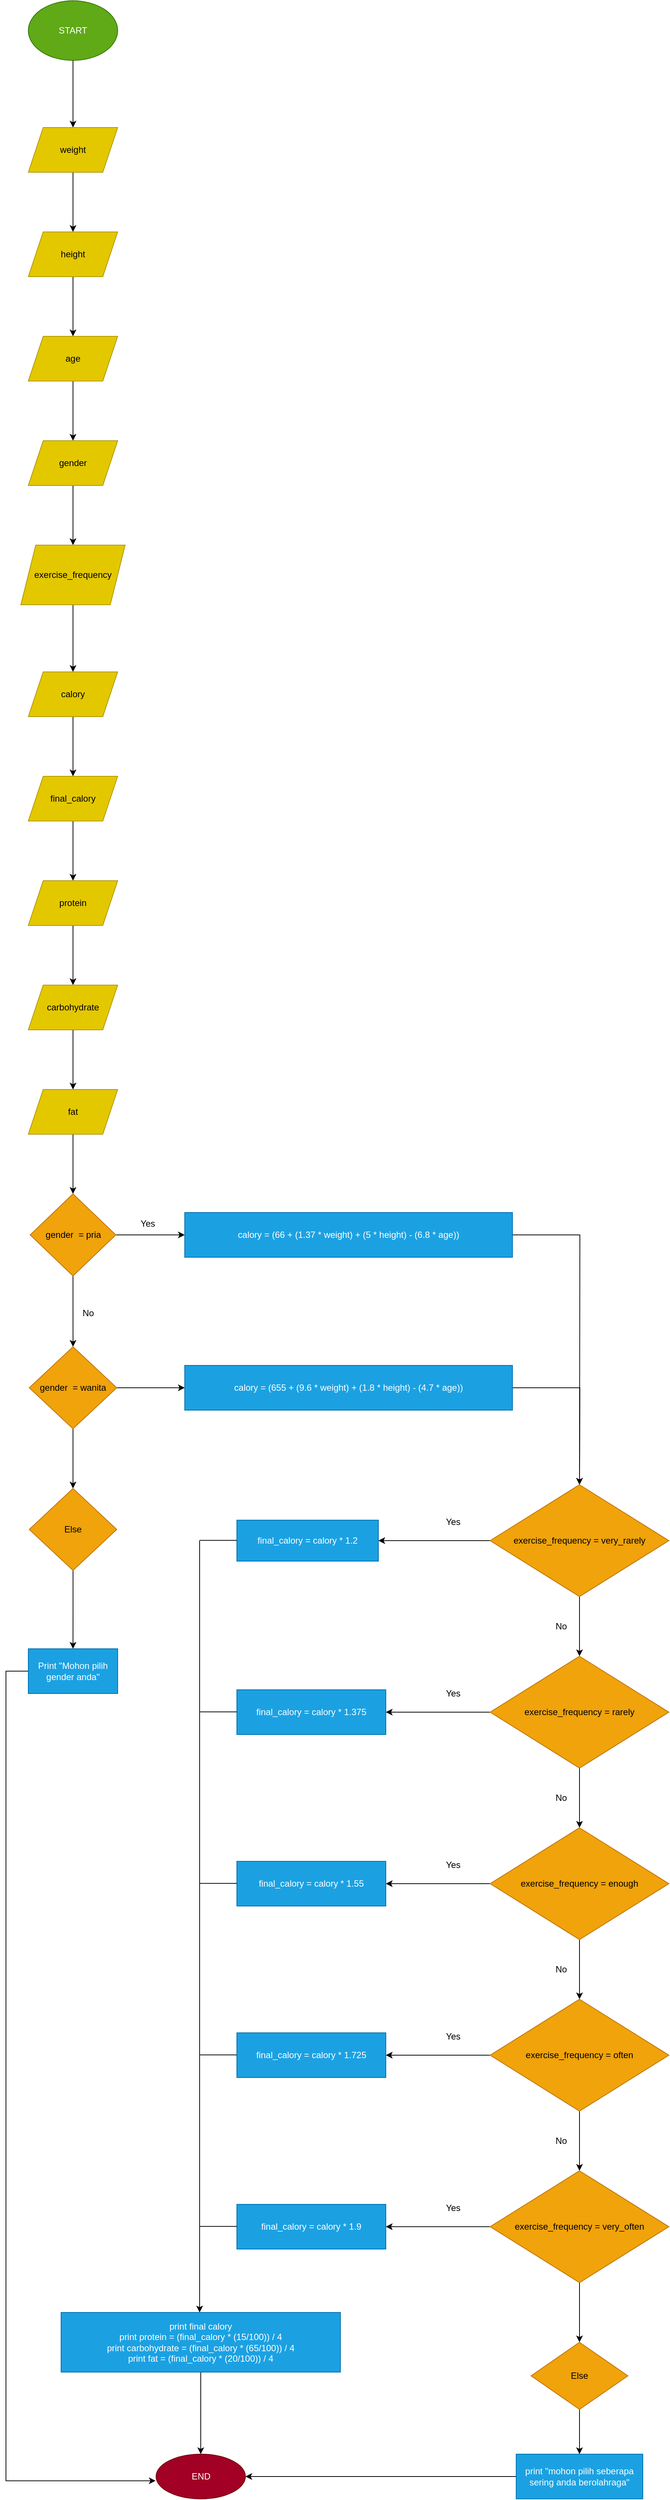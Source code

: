 <mxfile>
    <diagram id="C5RBs43oDa-KdzZeNtuy" name="Page-1">
        <mxGraphModel dx="534" dy="630" grid="1" gridSize="10" guides="1" tooltips="1" connect="1" arrows="1" fold="1" page="1" pageScale="1" pageWidth="827" pageHeight="1169" math="0" shadow="0">
            <root>
                <mxCell id="WIyWlLk6GJQsqaUBKTNV-0"/>
                <mxCell id="WIyWlLk6GJQsqaUBKTNV-1" parent="WIyWlLk6GJQsqaUBKTNV-0"/>
                <mxCell id="_Sr880Kr4UFfRhCkgnSI-17" value="" style="edgeStyle=orthogonalEdgeStyle;rounded=0;orthogonalLoop=1;jettySize=auto;html=1;" parent="WIyWlLk6GJQsqaUBKTNV-1" source="_Sr880Kr4UFfRhCkgnSI-15" target="_Sr880Kr4UFfRhCkgnSI-16" edge="1">
                    <mxGeometry relative="1" as="geometry"/>
                </mxCell>
                <mxCell id="_Sr880Kr4UFfRhCkgnSI-15" value="START" style="ellipse;whiteSpace=wrap;html=1;fillColor=#60a917;fontColor=#ffffff;strokeColor=#2D7600;" parent="WIyWlLk6GJQsqaUBKTNV-1" vertex="1">
                    <mxGeometry x="370" y="20" width="120" height="80" as="geometry"/>
                </mxCell>
                <mxCell id="_Sr880Kr4UFfRhCkgnSI-19" value="" style="edgeStyle=orthogonalEdgeStyle;rounded=0;orthogonalLoop=1;jettySize=auto;html=1;" parent="WIyWlLk6GJQsqaUBKTNV-1" source="_Sr880Kr4UFfRhCkgnSI-16" target="_Sr880Kr4UFfRhCkgnSI-18" edge="1">
                    <mxGeometry relative="1" as="geometry"/>
                </mxCell>
                <mxCell id="_Sr880Kr4UFfRhCkgnSI-16" value="weight" style="shape=parallelogram;perimeter=parallelogramPerimeter;whiteSpace=wrap;html=1;fixedSize=1;fillColor=#e3c800;fontColor=#000000;strokeColor=#B09500;" parent="WIyWlLk6GJQsqaUBKTNV-1" vertex="1">
                    <mxGeometry x="370" y="190" width="120" height="60" as="geometry"/>
                </mxCell>
                <mxCell id="_Sr880Kr4UFfRhCkgnSI-21" value="" style="edgeStyle=orthogonalEdgeStyle;rounded=0;orthogonalLoop=1;jettySize=auto;html=1;" parent="WIyWlLk6GJQsqaUBKTNV-1" source="_Sr880Kr4UFfRhCkgnSI-18" target="_Sr880Kr4UFfRhCkgnSI-20" edge="1">
                    <mxGeometry relative="1" as="geometry"/>
                </mxCell>
                <mxCell id="_Sr880Kr4UFfRhCkgnSI-18" value="height" style="shape=parallelogram;perimeter=parallelogramPerimeter;whiteSpace=wrap;html=1;fixedSize=1;fillColor=#e3c800;fontColor=#000000;strokeColor=#B09500;" parent="WIyWlLk6GJQsqaUBKTNV-1" vertex="1">
                    <mxGeometry x="370" y="330" width="120" height="60" as="geometry"/>
                </mxCell>
                <mxCell id="_Sr880Kr4UFfRhCkgnSI-23" value="" style="edgeStyle=orthogonalEdgeStyle;rounded=0;orthogonalLoop=1;jettySize=auto;html=1;" parent="WIyWlLk6GJQsqaUBKTNV-1" source="_Sr880Kr4UFfRhCkgnSI-20" target="_Sr880Kr4UFfRhCkgnSI-22" edge="1">
                    <mxGeometry relative="1" as="geometry"/>
                </mxCell>
                <mxCell id="_Sr880Kr4UFfRhCkgnSI-20" value="age" style="shape=parallelogram;perimeter=parallelogramPerimeter;whiteSpace=wrap;html=1;fixedSize=1;fillColor=#e3c800;fontColor=#000000;strokeColor=#B09500;" parent="WIyWlLk6GJQsqaUBKTNV-1" vertex="1">
                    <mxGeometry x="370" y="470" width="120" height="60" as="geometry"/>
                </mxCell>
                <mxCell id="_Sr880Kr4UFfRhCkgnSI-25" value="" style="edgeStyle=orthogonalEdgeStyle;rounded=0;orthogonalLoop=1;jettySize=auto;html=1;" parent="WIyWlLk6GJQsqaUBKTNV-1" source="_Sr880Kr4UFfRhCkgnSI-22" target="_Sr880Kr4UFfRhCkgnSI-24" edge="1">
                    <mxGeometry relative="1" as="geometry"/>
                </mxCell>
                <mxCell id="_Sr880Kr4UFfRhCkgnSI-22" value="gender" style="shape=parallelogram;perimeter=parallelogramPerimeter;whiteSpace=wrap;html=1;fixedSize=1;fillColor=#e3c800;fontColor=#000000;strokeColor=#B09500;" parent="WIyWlLk6GJQsqaUBKTNV-1" vertex="1">
                    <mxGeometry x="370" y="610" width="120" height="60" as="geometry"/>
                </mxCell>
                <mxCell id="_Sr880Kr4UFfRhCkgnSI-27" value="" style="edgeStyle=orthogonalEdgeStyle;rounded=0;orthogonalLoop=1;jettySize=auto;html=1;" parent="WIyWlLk6GJQsqaUBKTNV-1" source="_Sr880Kr4UFfRhCkgnSI-24" target="_Sr880Kr4UFfRhCkgnSI-26" edge="1">
                    <mxGeometry relative="1" as="geometry"/>
                </mxCell>
                <mxCell id="_Sr880Kr4UFfRhCkgnSI-24" value="&lt;span style=&quot;&quot;&gt;exercise_frequency&lt;/span&gt;" style="shape=parallelogram;perimeter=parallelogramPerimeter;whiteSpace=wrap;html=1;fixedSize=1;fillColor=#e3c800;fontColor=#000000;strokeColor=#B09500;" parent="WIyWlLk6GJQsqaUBKTNV-1" vertex="1">
                    <mxGeometry x="360" y="750" width="140" height="80" as="geometry"/>
                </mxCell>
                <mxCell id="_Sr880Kr4UFfRhCkgnSI-29" value="" style="edgeStyle=orthogonalEdgeStyle;rounded=0;orthogonalLoop=1;jettySize=auto;html=1;" parent="WIyWlLk6GJQsqaUBKTNV-1" source="_Sr880Kr4UFfRhCkgnSI-26" target="_Sr880Kr4UFfRhCkgnSI-28" edge="1">
                    <mxGeometry relative="1" as="geometry"/>
                </mxCell>
                <mxCell id="_Sr880Kr4UFfRhCkgnSI-26" value="calory" style="shape=parallelogram;perimeter=parallelogramPerimeter;whiteSpace=wrap;html=1;fixedSize=1;fillColor=#e3c800;fontColor=#000000;strokeColor=#B09500;" parent="WIyWlLk6GJQsqaUBKTNV-1" vertex="1">
                    <mxGeometry x="370" y="920" width="120" height="60" as="geometry"/>
                </mxCell>
                <mxCell id="_Sr880Kr4UFfRhCkgnSI-31" value="" style="edgeStyle=orthogonalEdgeStyle;rounded=0;orthogonalLoop=1;jettySize=auto;html=1;" parent="WIyWlLk6GJQsqaUBKTNV-1" source="_Sr880Kr4UFfRhCkgnSI-28" target="_Sr880Kr4UFfRhCkgnSI-30" edge="1">
                    <mxGeometry relative="1" as="geometry"/>
                </mxCell>
                <mxCell id="_Sr880Kr4UFfRhCkgnSI-28" value="final_calory" style="shape=parallelogram;perimeter=parallelogramPerimeter;whiteSpace=wrap;html=1;fixedSize=1;fillColor=#e3c800;fontColor=#000000;strokeColor=#B09500;" parent="WIyWlLk6GJQsqaUBKTNV-1" vertex="1">
                    <mxGeometry x="370" y="1060" width="120" height="60" as="geometry"/>
                </mxCell>
                <mxCell id="_Sr880Kr4UFfRhCkgnSI-33" value="" style="edgeStyle=orthogonalEdgeStyle;rounded=0;orthogonalLoop=1;jettySize=auto;html=1;" parent="WIyWlLk6GJQsqaUBKTNV-1" source="_Sr880Kr4UFfRhCkgnSI-30" target="_Sr880Kr4UFfRhCkgnSI-32" edge="1">
                    <mxGeometry relative="1" as="geometry"/>
                </mxCell>
                <mxCell id="_Sr880Kr4UFfRhCkgnSI-30" value="protein" style="shape=parallelogram;perimeter=parallelogramPerimeter;whiteSpace=wrap;html=1;fixedSize=1;fillColor=#e3c800;fontColor=#000000;strokeColor=#B09500;" parent="WIyWlLk6GJQsqaUBKTNV-1" vertex="1">
                    <mxGeometry x="370" y="1200" width="120" height="60" as="geometry"/>
                </mxCell>
                <mxCell id="_Sr880Kr4UFfRhCkgnSI-35" value="" style="edgeStyle=orthogonalEdgeStyle;rounded=0;orthogonalLoop=1;jettySize=auto;html=1;" parent="WIyWlLk6GJQsqaUBKTNV-1" source="_Sr880Kr4UFfRhCkgnSI-32" target="_Sr880Kr4UFfRhCkgnSI-34" edge="1">
                    <mxGeometry relative="1" as="geometry"/>
                </mxCell>
                <mxCell id="_Sr880Kr4UFfRhCkgnSI-32" value="carbohydrate" style="shape=parallelogram;perimeter=parallelogramPerimeter;whiteSpace=wrap;html=1;fixedSize=1;fillColor=#e3c800;fontColor=#000000;strokeColor=#B09500;" parent="WIyWlLk6GJQsqaUBKTNV-1" vertex="1">
                    <mxGeometry x="370" y="1340" width="120" height="60" as="geometry"/>
                </mxCell>
                <mxCell id="_Sr880Kr4UFfRhCkgnSI-37" value="" style="edgeStyle=orthogonalEdgeStyle;rounded=0;orthogonalLoop=1;jettySize=auto;html=1;" parent="WIyWlLk6GJQsqaUBKTNV-1" source="_Sr880Kr4UFfRhCkgnSI-34" edge="1">
                    <mxGeometry relative="1" as="geometry">
                        <mxPoint x="430" y="1620" as="targetPoint"/>
                    </mxGeometry>
                </mxCell>
                <mxCell id="_Sr880Kr4UFfRhCkgnSI-34" value="fat" style="shape=parallelogram;perimeter=parallelogramPerimeter;whiteSpace=wrap;html=1;fixedSize=1;fillColor=#e3c800;fontColor=#000000;strokeColor=#B09500;" parent="WIyWlLk6GJQsqaUBKTNV-1" vertex="1">
                    <mxGeometry x="370" y="1480" width="120" height="60" as="geometry"/>
                </mxCell>
                <mxCell id="_Sr880Kr4UFfRhCkgnSI-40" value="" style="edgeStyle=orthogonalEdgeStyle;rounded=0;orthogonalLoop=1;jettySize=auto;html=1;" parent="WIyWlLk6GJQsqaUBKTNV-1" source="_Sr880Kr4UFfRhCkgnSI-38" target="_Sr880Kr4UFfRhCkgnSI-39" edge="1">
                    <mxGeometry relative="1" as="geometry"/>
                </mxCell>
                <mxCell id="_Sr880Kr4UFfRhCkgnSI-49" value="" style="edgeStyle=orthogonalEdgeStyle;rounded=0;orthogonalLoop=1;jettySize=auto;html=1;" parent="WIyWlLk6GJQsqaUBKTNV-1" source="_Sr880Kr4UFfRhCkgnSI-38" target="_Sr880Kr4UFfRhCkgnSI-48" edge="1">
                    <mxGeometry relative="1" as="geometry"/>
                </mxCell>
                <mxCell id="_Sr880Kr4UFfRhCkgnSI-38" value="gender&amp;nbsp; = pria" style="rhombus;whiteSpace=wrap;html=1;fillColor=#f0a30a;fontColor=#000000;strokeColor=#BD7000;" parent="WIyWlLk6GJQsqaUBKTNV-1" vertex="1">
                    <mxGeometry x="372.5" y="1620" width="115" height="110" as="geometry"/>
                </mxCell>
                <mxCell id="_Sr880Kr4UFfRhCkgnSI-51" style="edgeStyle=orthogonalEdgeStyle;rounded=0;orthogonalLoop=1;jettySize=auto;html=1;exitX=1;exitY=0.5;exitDx=0;exitDy=0;" parent="WIyWlLk6GJQsqaUBKTNV-1" source="_Sr880Kr4UFfRhCkgnSI-39" edge="1">
                    <mxGeometry relative="1" as="geometry">
                        <mxPoint x="1110" y="2010" as="targetPoint"/>
                    </mxGeometry>
                </mxCell>
                <mxCell id="_Sr880Kr4UFfRhCkgnSI-39" value="calory = (66 + (1.37 * weight) + (5 * height) - (6.8 * age))" style="whiteSpace=wrap;html=1;fillColor=#1ba1e2;strokeColor=#006EAF;fontColor=#ffffff;" parent="WIyWlLk6GJQsqaUBKTNV-1" vertex="1">
                    <mxGeometry x="580" y="1645" width="440" height="60" as="geometry"/>
                </mxCell>
                <mxCell id="_Sr880Kr4UFfRhCkgnSI-55" value="" style="edgeStyle=orthogonalEdgeStyle;rounded=0;orthogonalLoop=1;jettySize=auto;html=1;" parent="WIyWlLk6GJQsqaUBKTNV-1" source="_Sr880Kr4UFfRhCkgnSI-42" edge="1">
                    <mxGeometry relative="1" as="geometry">
                        <mxPoint x="1110" y="2010" as="targetPoint"/>
                    </mxGeometry>
                </mxCell>
                <mxCell id="_Sr880Kr4UFfRhCkgnSI-42" value="calory = (655 + (9.6 * weight) + (1.8 * height) - (4.7 * age))" style="whiteSpace=wrap;html=1;fillColor=#1ba1e2;fontColor=#ffffff;strokeColor=#006EAF;" parent="WIyWlLk6GJQsqaUBKTNV-1" vertex="1">
                    <mxGeometry x="580" y="1850" width="440" height="60" as="geometry"/>
                </mxCell>
                <mxCell id="_Sr880Kr4UFfRhCkgnSI-50" style="edgeStyle=orthogonalEdgeStyle;rounded=0;orthogonalLoop=1;jettySize=auto;html=1;exitX=1;exitY=0.5;exitDx=0;exitDy=0;entryX=0;entryY=0.5;entryDx=0;entryDy=0;" parent="WIyWlLk6GJQsqaUBKTNV-1" source="_Sr880Kr4UFfRhCkgnSI-48" target="_Sr880Kr4UFfRhCkgnSI-42" edge="1">
                    <mxGeometry relative="1" as="geometry"/>
                </mxCell>
                <mxCell id="_Sr880Kr4UFfRhCkgnSI-117" value="" style="edgeStyle=orthogonalEdgeStyle;rounded=0;orthogonalLoop=1;jettySize=auto;html=1;" parent="WIyWlLk6GJQsqaUBKTNV-1" source="_Sr880Kr4UFfRhCkgnSI-48" target="_Sr880Kr4UFfRhCkgnSI-116" edge="1">
                    <mxGeometry relative="1" as="geometry"/>
                </mxCell>
                <mxCell id="_Sr880Kr4UFfRhCkgnSI-48" value="gender&amp;nbsp; = wanita" style="rhombus;whiteSpace=wrap;html=1;fillColor=#f0a30a;fontColor=#000000;strokeColor=#BD7000;" parent="WIyWlLk6GJQsqaUBKTNV-1" vertex="1">
                    <mxGeometry x="371.25" y="1825" width="117.5" height="110" as="geometry"/>
                </mxCell>
                <mxCell id="_Sr880Kr4UFfRhCkgnSI-59" value="" style="edgeStyle=orthogonalEdgeStyle;rounded=0;orthogonalLoop=1;jettySize=auto;html=1;" parent="WIyWlLk6GJQsqaUBKTNV-1" source="_Sr880Kr4UFfRhCkgnSI-57" target="_Sr880Kr4UFfRhCkgnSI-58" edge="1">
                    <mxGeometry relative="1" as="geometry"/>
                </mxCell>
                <mxCell id="_Sr880Kr4UFfRhCkgnSI-67" value="" style="edgeStyle=orthogonalEdgeStyle;rounded=0;orthogonalLoop=1;jettySize=auto;html=1;" parent="WIyWlLk6GJQsqaUBKTNV-1" source="_Sr880Kr4UFfRhCkgnSI-57" target="_Sr880Kr4UFfRhCkgnSI-66" edge="1">
                    <mxGeometry relative="1" as="geometry"/>
                </mxCell>
                <mxCell id="_Sr880Kr4UFfRhCkgnSI-57" value="&lt;span&gt;exercise_frequency = very_rarely&lt;/span&gt;" style="rhombus;whiteSpace=wrap;html=1;fillColor=#f0a30a;fontColor=#000000;strokeColor=#BD7000;" parent="WIyWlLk6GJQsqaUBKTNV-1" vertex="1">
                    <mxGeometry x="990" y="2010" width="240" height="150" as="geometry"/>
                </mxCell>
                <mxCell id="_Sr880Kr4UFfRhCkgnSI-61" value="" style="edgeStyle=orthogonalEdgeStyle;rounded=0;orthogonalLoop=1;jettySize=auto;html=1;" parent="WIyWlLk6GJQsqaUBKTNV-1" source="_Sr880Kr4UFfRhCkgnSI-58" target="_Sr880Kr4UFfRhCkgnSI-60" edge="1">
                    <mxGeometry relative="1" as="geometry"/>
                </mxCell>
                <mxCell id="_Sr880Kr4UFfRhCkgnSI-73" value="" style="edgeStyle=orthogonalEdgeStyle;rounded=0;orthogonalLoop=1;jettySize=auto;html=1;" parent="WIyWlLk6GJQsqaUBKTNV-1" source="_Sr880Kr4UFfRhCkgnSI-58" target="_Sr880Kr4UFfRhCkgnSI-72" edge="1">
                    <mxGeometry relative="1" as="geometry"/>
                </mxCell>
                <mxCell id="_Sr880Kr4UFfRhCkgnSI-58" value="&lt;span style=&quot;&quot;&gt;exercise_frequency = rarely&lt;/span&gt;" style="rhombus;whiteSpace=wrap;html=1;fillColor=#f0a30a;fontColor=#000000;strokeColor=#BD7000;" parent="WIyWlLk6GJQsqaUBKTNV-1" vertex="1">
                    <mxGeometry x="990" y="2240" width="240" height="150" as="geometry"/>
                </mxCell>
                <mxCell id="_Sr880Kr4UFfRhCkgnSI-63" value="" style="edgeStyle=orthogonalEdgeStyle;rounded=0;orthogonalLoop=1;jettySize=auto;html=1;" parent="WIyWlLk6GJQsqaUBKTNV-1" source="_Sr880Kr4UFfRhCkgnSI-60" target="_Sr880Kr4UFfRhCkgnSI-62" edge="1">
                    <mxGeometry relative="1" as="geometry"/>
                </mxCell>
                <mxCell id="_Sr880Kr4UFfRhCkgnSI-75" value="" style="edgeStyle=orthogonalEdgeStyle;rounded=0;orthogonalLoop=1;jettySize=auto;html=1;" parent="WIyWlLk6GJQsqaUBKTNV-1" source="_Sr880Kr4UFfRhCkgnSI-60" target="_Sr880Kr4UFfRhCkgnSI-74" edge="1">
                    <mxGeometry relative="1" as="geometry"/>
                </mxCell>
                <mxCell id="_Sr880Kr4UFfRhCkgnSI-60" value="&lt;span style=&quot;&quot;&gt;exercise_frequency = enough&lt;/span&gt;" style="rhombus;whiteSpace=wrap;html=1;fillColor=#f0a30a;fontColor=#000000;strokeColor=#BD7000;" parent="WIyWlLk6GJQsqaUBKTNV-1" vertex="1">
                    <mxGeometry x="990" y="2470" width="240" height="150" as="geometry"/>
                </mxCell>
                <mxCell id="_Sr880Kr4UFfRhCkgnSI-65" value="" style="edgeStyle=orthogonalEdgeStyle;rounded=0;orthogonalLoop=1;jettySize=auto;html=1;" parent="WIyWlLk6GJQsqaUBKTNV-1" source="_Sr880Kr4UFfRhCkgnSI-62" target="_Sr880Kr4UFfRhCkgnSI-64" edge="1">
                    <mxGeometry relative="1" as="geometry"/>
                </mxCell>
                <mxCell id="_Sr880Kr4UFfRhCkgnSI-77" value="" style="edgeStyle=orthogonalEdgeStyle;rounded=0;orthogonalLoop=1;jettySize=auto;html=1;" parent="WIyWlLk6GJQsqaUBKTNV-1" source="_Sr880Kr4UFfRhCkgnSI-62" target="_Sr880Kr4UFfRhCkgnSI-76" edge="1">
                    <mxGeometry relative="1" as="geometry"/>
                </mxCell>
                <mxCell id="_Sr880Kr4UFfRhCkgnSI-62" value="&lt;span style=&quot;&quot;&gt;exercise_frequency = often&lt;/span&gt;" style="rhombus;whiteSpace=wrap;html=1;fillColor=#f0a30a;fontColor=#000000;strokeColor=#BD7000;" parent="WIyWlLk6GJQsqaUBKTNV-1" vertex="1">
                    <mxGeometry x="990" y="2700" width="240" height="150" as="geometry"/>
                </mxCell>
                <mxCell id="_Sr880Kr4UFfRhCkgnSI-79" value="" style="edgeStyle=orthogonalEdgeStyle;rounded=0;orthogonalLoop=1;jettySize=auto;html=1;" parent="WIyWlLk6GJQsqaUBKTNV-1" source="_Sr880Kr4UFfRhCkgnSI-64" target="_Sr880Kr4UFfRhCkgnSI-78" edge="1">
                    <mxGeometry relative="1" as="geometry"/>
                </mxCell>
                <mxCell id="_Sr880Kr4UFfRhCkgnSI-108" value="" style="edgeStyle=orthogonalEdgeStyle;rounded=0;orthogonalLoop=1;jettySize=auto;html=1;" parent="WIyWlLk6GJQsqaUBKTNV-1" source="_Sr880Kr4UFfRhCkgnSI-64" target="_Sr880Kr4UFfRhCkgnSI-107" edge="1">
                    <mxGeometry relative="1" as="geometry"/>
                </mxCell>
                <mxCell id="_Sr880Kr4UFfRhCkgnSI-64" value="&lt;span&gt;exercise_frequency = very_often&lt;/span&gt;" style="rhombus;whiteSpace=wrap;html=1;fillColor=#f0a30a;fontColor=#000000;strokeColor=#BD7000;" parent="WIyWlLk6GJQsqaUBKTNV-1" vertex="1">
                    <mxGeometry x="990" y="2930" width="240" height="150" as="geometry"/>
                </mxCell>
                <mxCell id="_Sr880Kr4UFfRhCkgnSI-66" value="final_calory = calory * 1.2" style="whiteSpace=wrap;html=1;fillColor=#1ba1e2;fontColor=#ffffff;strokeColor=#006EAF;" parent="WIyWlLk6GJQsqaUBKTNV-1" vertex="1">
                    <mxGeometry x="650" y="2057.5" width="190" height="55" as="geometry"/>
                </mxCell>
                <mxCell id="_Sr880Kr4UFfRhCkgnSI-68" value="Yes" style="text;html=1;align=center;verticalAlign=middle;resizable=0;points=[];autosize=1;strokeColor=none;fillColor=none;" parent="WIyWlLk6GJQsqaUBKTNV-1" vertex="1">
                    <mxGeometry x="510" y="1650" width="40" height="20" as="geometry"/>
                </mxCell>
                <mxCell id="_Sr880Kr4UFfRhCkgnSI-69" value="No" style="text;html=1;align=center;verticalAlign=middle;resizable=0;points=[];autosize=1;strokeColor=none;fillColor=none;" parent="WIyWlLk6GJQsqaUBKTNV-1" vertex="1">
                    <mxGeometry x="435" y="1770" width="30" height="20" as="geometry"/>
                </mxCell>
                <mxCell id="_Sr880Kr4UFfRhCkgnSI-70" value="Yes" style="text;html=1;align=center;verticalAlign=middle;resizable=0;points=[];autosize=1;strokeColor=none;fillColor=none;" parent="WIyWlLk6GJQsqaUBKTNV-1" vertex="1">
                    <mxGeometry x="920" y="2050" width="40" height="20" as="geometry"/>
                </mxCell>
                <mxCell id="_Sr880Kr4UFfRhCkgnSI-71" value="No" style="text;html=1;align=center;verticalAlign=middle;resizable=0;points=[];autosize=1;strokeColor=none;fillColor=none;" parent="WIyWlLk6GJQsqaUBKTNV-1" vertex="1">
                    <mxGeometry x="1070" y="2190" width="30" height="20" as="geometry"/>
                </mxCell>
                <mxCell id="_Sr880Kr4UFfRhCkgnSI-72" value="final_calory = calory * 1.375" style="whiteSpace=wrap;html=1;fillColor=#1ba1e2;fontColor=#ffffff;strokeColor=#006EAF;" parent="WIyWlLk6GJQsqaUBKTNV-1" vertex="1">
                    <mxGeometry x="650" y="2285" width="200" height="60" as="geometry"/>
                </mxCell>
                <mxCell id="_Sr880Kr4UFfRhCkgnSI-74" value="final_calory = calory * 1.55" style="whiteSpace=wrap;html=1;fillColor=#1ba1e2;fontColor=#ffffff;strokeColor=#006EAF;" parent="WIyWlLk6GJQsqaUBKTNV-1" vertex="1">
                    <mxGeometry x="650" y="2515" width="200" height="60" as="geometry"/>
                </mxCell>
                <mxCell id="_Sr880Kr4UFfRhCkgnSI-76" value="final_calory = calory * 1.725" style="whiteSpace=wrap;html=1;fillColor=#1ba1e2;fontColor=#ffffff;strokeColor=#006EAF;" parent="WIyWlLk6GJQsqaUBKTNV-1" vertex="1">
                    <mxGeometry x="650" y="2745" width="200" height="60" as="geometry"/>
                </mxCell>
                <mxCell id="_Sr880Kr4UFfRhCkgnSI-78" value="final_calory = calory * 1.9" style="whiteSpace=wrap;html=1;fillColor=#1ba1e2;fontColor=#ffffff;strokeColor=#006EAF;" parent="WIyWlLk6GJQsqaUBKTNV-1" vertex="1">
                    <mxGeometry x="650" y="2975" width="200" height="60" as="geometry"/>
                </mxCell>
                <mxCell id="_Sr880Kr4UFfRhCkgnSI-80" value="Yes" style="text;html=1;align=center;verticalAlign=middle;resizable=0;points=[];autosize=1;strokeColor=none;fillColor=none;" parent="WIyWlLk6GJQsqaUBKTNV-1" vertex="1">
                    <mxGeometry x="920" y="2280" width="40" height="20" as="geometry"/>
                </mxCell>
                <mxCell id="_Sr880Kr4UFfRhCkgnSI-82" value="No" style="text;html=1;align=center;verticalAlign=middle;resizable=0;points=[];autosize=1;strokeColor=none;fillColor=none;" parent="WIyWlLk6GJQsqaUBKTNV-1" vertex="1">
                    <mxGeometry x="1070" y="2420" width="30" height="20" as="geometry"/>
                </mxCell>
                <mxCell id="_Sr880Kr4UFfRhCkgnSI-83" value="Yes" style="text;html=1;align=center;verticalAlign=middle;resizable=0;points=[];autosize=1;strokeColor=none;fillColor=none;" parent="WIyWlLk6GJQsqaUBKTNV-1" vertex="1">
                    <mxGeometry x="920" y="2510" width="40" height="20" as="geometry"/>
                </mxCell>
                <mxCell id="_Sr880Kr4UFfRhCkgnSI-84" value="Yes" style="text;html=1;align=center;verticalAlign=middle;resizable=0;points=[];autosize=1;strokeColor=none;fillColor=none;" parent="WIyWlLk6GJQsqaUBKTNV-1" vertex="1">
                    <mxGeometry x="920" y="2740" width="40" height="20" as="geometry"/>
                </mxCell>
                <mxCell id="_Sr880Kr4UFfRhCkgnSI-85" value="Yes" style="text;html=1;align=center;verticalAlign=middle;resizable=0;points=[];autosize=1;strokeColor=none;fillColor=none;" parent="WIyWlLk6GJQsqaUBKTNV-1" vertex="1">
                    <mxGeometry x="920" y="2970" width="40" height="20" as="geometry"/>
                </mxCell>
                <mxCell id="_Sr880Kr4UFfRhCkgnSI-86" value="No" style="text;html=1;align=center;verticalAlign=middle;resizable=0;points=[];autosize=1;strokeColor=none;fillColor=none;" parent="WIyWlLk6GJQsqaUBKTNV-1" vertex="1">
                    <mxGeometry x="1070" y="2880" width="30" height="20" as="geometry"/>
                </mxCell>
                <mxCell id="_Sr880Kr4UFfRhCkgnSI-87" value="No" style="text;html=1;align=center;verticalAlign=middle;resizable=0;points=[];autosize=1;strokeColor=none;fillColor=none;" parent="WIyWlLk6GJQsqaUBKTNV-1" vertex="1">
                    <mxGeometry x="1070" y="2650" width="30" height="20" as="geometry"/>
                </mxCell>
                <mxCell id="_Sr880Kr4UFfRhCkgnSI-88" value="" style="endArrow=none;html=1;rounded=0;" parent="WIyWlLk6GJQsqaUBKTNV-1" edge="1">
                    <mxGeometry width="50" height="50" relative="1" as="geometry">
                        <mxPoint x="600" y="2084.57" as="sourcePoint"/>
                        <mxPoint x="650" y="2084.57" as="targetPoint"/>
                    </mxGeometry>
                </mxCell>
                <mxCell id="_Sr880Kr4UFfRhCkgnSI-90" value="" style="endArrow=none;html=1;rounded=0;" parent="WIyWlLk6GJQsqaUBKTNV-1" edge="1">
                    <mxGeometry width="50" height="50" relative="1" as="geometry">
                        <mxPoint x="600" y="2314.57" as="sourcePoint"/>
                        <mxPoint x="650" y="2314.57" as="targetPoint"/>
                    </mxGeometry>
                </mxCell>
                <mxCell id="_Sr880Kr4UFfRhCkgnSI-91" value="" style="endArrow=none;html=1;rounded=0;" parent="WIyWlLk6GJQsqaUBKTNV-1" edge="1">
                    <mxGeometry width="50" height="50" relative="1" as="geometry">
                        <mxPoint x="600" y="2544.57" as="sourcePoint"/>
                        <mxPoint x="650" y="2544.57" as="targetPoint"/>
                    </mxGeometry>
                </mxCell>
                <mxCell id="_Sr880Kr4UFfRhCkgnSI-92" value="" style="endArrow=none;html=1;rounded=0;" parent="WIyWlLk6GJQsqaUBKTNV-1" edge="1">
                    <mxGeometry width="50" height="50" relative="1" as="geometry">
                        <mxPoint x="600" y="2774.57" as="sourcePoint"/>
                        <mxPoint x="650" y="2774.57" as="targetPoint"/>
                    </mxGeometry>
                </mxCell>
                <mxCell id="_Sr880Kr4UFfRhCkgnSI-93" value="" style="endArrow=none;html=1;rounded=0;" parent="WIyWlLk6GJQsqaUBKTNV-1" edge="1">
                    <mxGeometry width="50" height="50" relative="1" as="geometry">
                        <mxPoint x="600" y="3004.57" as="sourcePoint"/>
                        <mxPoint x="650" y="3004.57" as="targetPoint"/>
                    </mxGeometry>
                </mxCell>
                <mxCell id="_Sr880Kr4UFfRhCkgnSI-94" value="" style="endArrow=classic;html=1;rounded=0;" parent="WIyWlLk6GJQsqaUBKTNV-1" edge="1">
                    <mxGeometry width="50" height="50" relative="1" as="geometry">
                        <mxPoint x="600" y="2085" as="sourcePoint"/>
                        <mxPoint x="600" y="3120" as="targetPoint"/>
                    </mxGeometry>
                </mxCell>
                <mxCell id="_Sr880Kr4UFfRhCkgnSI-106" value="" style="edgeStyle=orthogonalEdgeStyle;rounded=0;orthogonalLoop=1;jettySize=auto;html=1;" parent="WIyWlLk6GJQsqaUBKTNV-1" source="_Sr880Kr4UFfRhCkgnSI-103" target="_Sr880Kr4UFfRhCkgnSI-105" edge="1">
                    <mxGeometry relative="1" as="geometry"/>
                </mxCell>
                <mxCell id="_Sr880Kr4UFfRhCkgnSI-103" value="print final calory&lt;br&gt;print protein = (final_calory * (15/100)) / 4&lt;br&gt;print carbohydrate = (final_calory * (65/100)) / 4&lt;br&gt;print fat = (final_calory * (20/100)) / 4" style="whiteSpace=wrap;html=1;fillColor=#1ba1e2;fontColor=#ffffff;strokeColor=#006EAF;" parent="WIyWlLk6GJQsqaUBKTNV-1" vertex="1">
                    <mxGeometry x="414" y="3120" width="375" height="80" as="geometry"/>
                </mxCell>
                <mxCell id="_Sr880Kr4UFfRhCkgnSI-105" value="END" style="ellipse;whiteSpace=wrap;html=1;fillColor=#a20025;fontColor=#ffffff;strokeColor=#6F0000;" parent="WIyWlLk6GJQsqaUBKTNV-1" vertex="1">
                    <mxGeometry x="541.5" y="3310" width="120" height="60" as="geometry"/>
                </mxCell>
                <mxCell id="_Sr880Kr4UFfRhCkgnSI-114" value="" style="edgeStyle=orthogonalEdgeStyle;rounded=0;orthogonalLoop=1;jettySize=auto;html=1;" parent="WIyWlLk6GJQsqaUBKTNV-1" source="_Sr880Kr4UFfRhCkgnSI-107" target="_Sr880Kr4UFfRhCkgnSI-113" edge="1">
                    <mxGeometry relative="1" as="geometry"/>
                </mxCell>
                <mxCell id="_Sr880Kr4UFfRhCkgnSI-107" value="&lt;span style=&quot;&quot;&gt;Else&lt;/span&gt;" style="rhombus;whiteSpace=wrap;html=1;fillColor=#f0a30a;fontColor=#000000;strokeColor=#BD7000;" parent="WIyWlLk6GJQsqaUBKTNV-1" vertex="1">
                    <mxGeometry x="1045" y="3160" width="130" height="90" as="geometry"/>
                </mxCell>
                <mxCell id="_Sr880Kr4UFfRhCkgnSI-110" style="edgeStyle=orthogonalEdgeStyle;rounded=0;orthogonalLoop=1;jettySize=auto;html=1;exitX=0.5;exitY=1;exitDx=0;exitDy=0;" parent="WIyWlLk6GJQsqaUBKTNV-1" source="_Sr880Kr4UFfRhCkgnSI-38" target="_Sr880Kr4UFfRhCkgnSI-38" edge="1">
                    <mxGeometry relative="1" as="geometry"/>
                </mxCell>
                <mxCell id="_Sr880Kr4UFfRhCkgnSI-115" style="edgeStyle=orthogonalEdgeStyle;rounded=0;orthogonalLoop=1;jettySize=auto;html=1;entryX=1;entryY=0.5;entryDx=0;entryDy=0;" parent="WIyWlLk6GJQsqaUBKTNV-1" source="_Sr880Kr4UFfRhCkgnSI-113" target="_Sr880Kr4UFfRhCkgnSI-105" edge="1">
                    <mxGeometry relative="1" as="geometry"/>
                </mxCell>
                <mxCell id="_Sr880Kr4UFfRhCkgnSI-113" value="print &quot;mohon pilih seberapa sering anda berolahraga&quot;" style="whiteSpace=wrap;html=1;fillColor=#1ba1e2;fontColor=#ffffff;strokeColor=#006EAF;" parent="WIyWlLk6GJQsqaUBKTNV-1" vertex="1">
                    <mxGeometry x="1025" y="3310" width="170" height="60" as="geometry"/>
                </mxCell>
                <mxCell id="_Sr880Kr4UFfRhCkgnSI-119" value="" style="edgeStyle=orthogonalEdgeStyle;rounded=0;orthogonalLoop=1;jettySize=auto;html=1;" parent="WIyWlLk6GJQsqaUBKTNV-1" source="_Sr880Kr4UFfRhCkgnSI-116" target="_Sr880Kr4UFfRhCkgnSI-118" edge="1">
                    <mxGeometry relative="1" as="geometry"/>
                </mxCell>
                <mxCell id="_Sr880Kr4UFfRhCkgnSI-116" value="Else" style="rhombus;whiteSpace=wrap;html=1;fillColor=#f0a30a;fontColor=#000000;strokeColor=#BD7000;" parent="WIyWlLk6GJQsqaUBKTNV-1" vertex="1">
                    <mxGeometry x="371.25" y="2015" width="117.5" height="110" as="geometry"/>
                </mxCell>
                <mxCell id="_Sr880Kr4UFfRhCkgnSI-120" style="edgeStyle=orthogonalEdgeStyle;rounded=0;orthogonalLoop=1;jettySize=auto;html=1;entryX=-0.005;entryY=0.595;entryDx=0;entryDy=0;entryPerimeter=0;" parent="WIyWlLk6GJQsqaUBKTNV-1" source="_Sr880Kr4UFfRhCkgnSI-118" target="_Sr880Kr4UFfRhCkgnSI-105" edge="1">
                    <mxGeometry relative="1" as="geometry">
                        <Array as="points">
                            <mxPoint x="340" y="2260"/>
                            <mxPoint x="340" y="3346"/>
                        </Array>
                    </mxGeometry>
                </mxCell>
                <mxCell id="_Sr880Kr4UFfRhCkgnSI-118" value="Print &quot;Mohon pilih gender anda&quot;" style="whiteSpace=wrap;html=1;fillColor=#1ba1e2;fontColor=#ffffff;strokeColor=#006EAF;" parent="WIyWlLk6GJQsqaUBKTNV-1" vertex="1">
                    <mxGeometry x="370" y="2230" width="120" height="60" as="geometry"/>
                </mxCell>
            </root>
        </mxGraphModel>
    </diagram>
</mxfile>